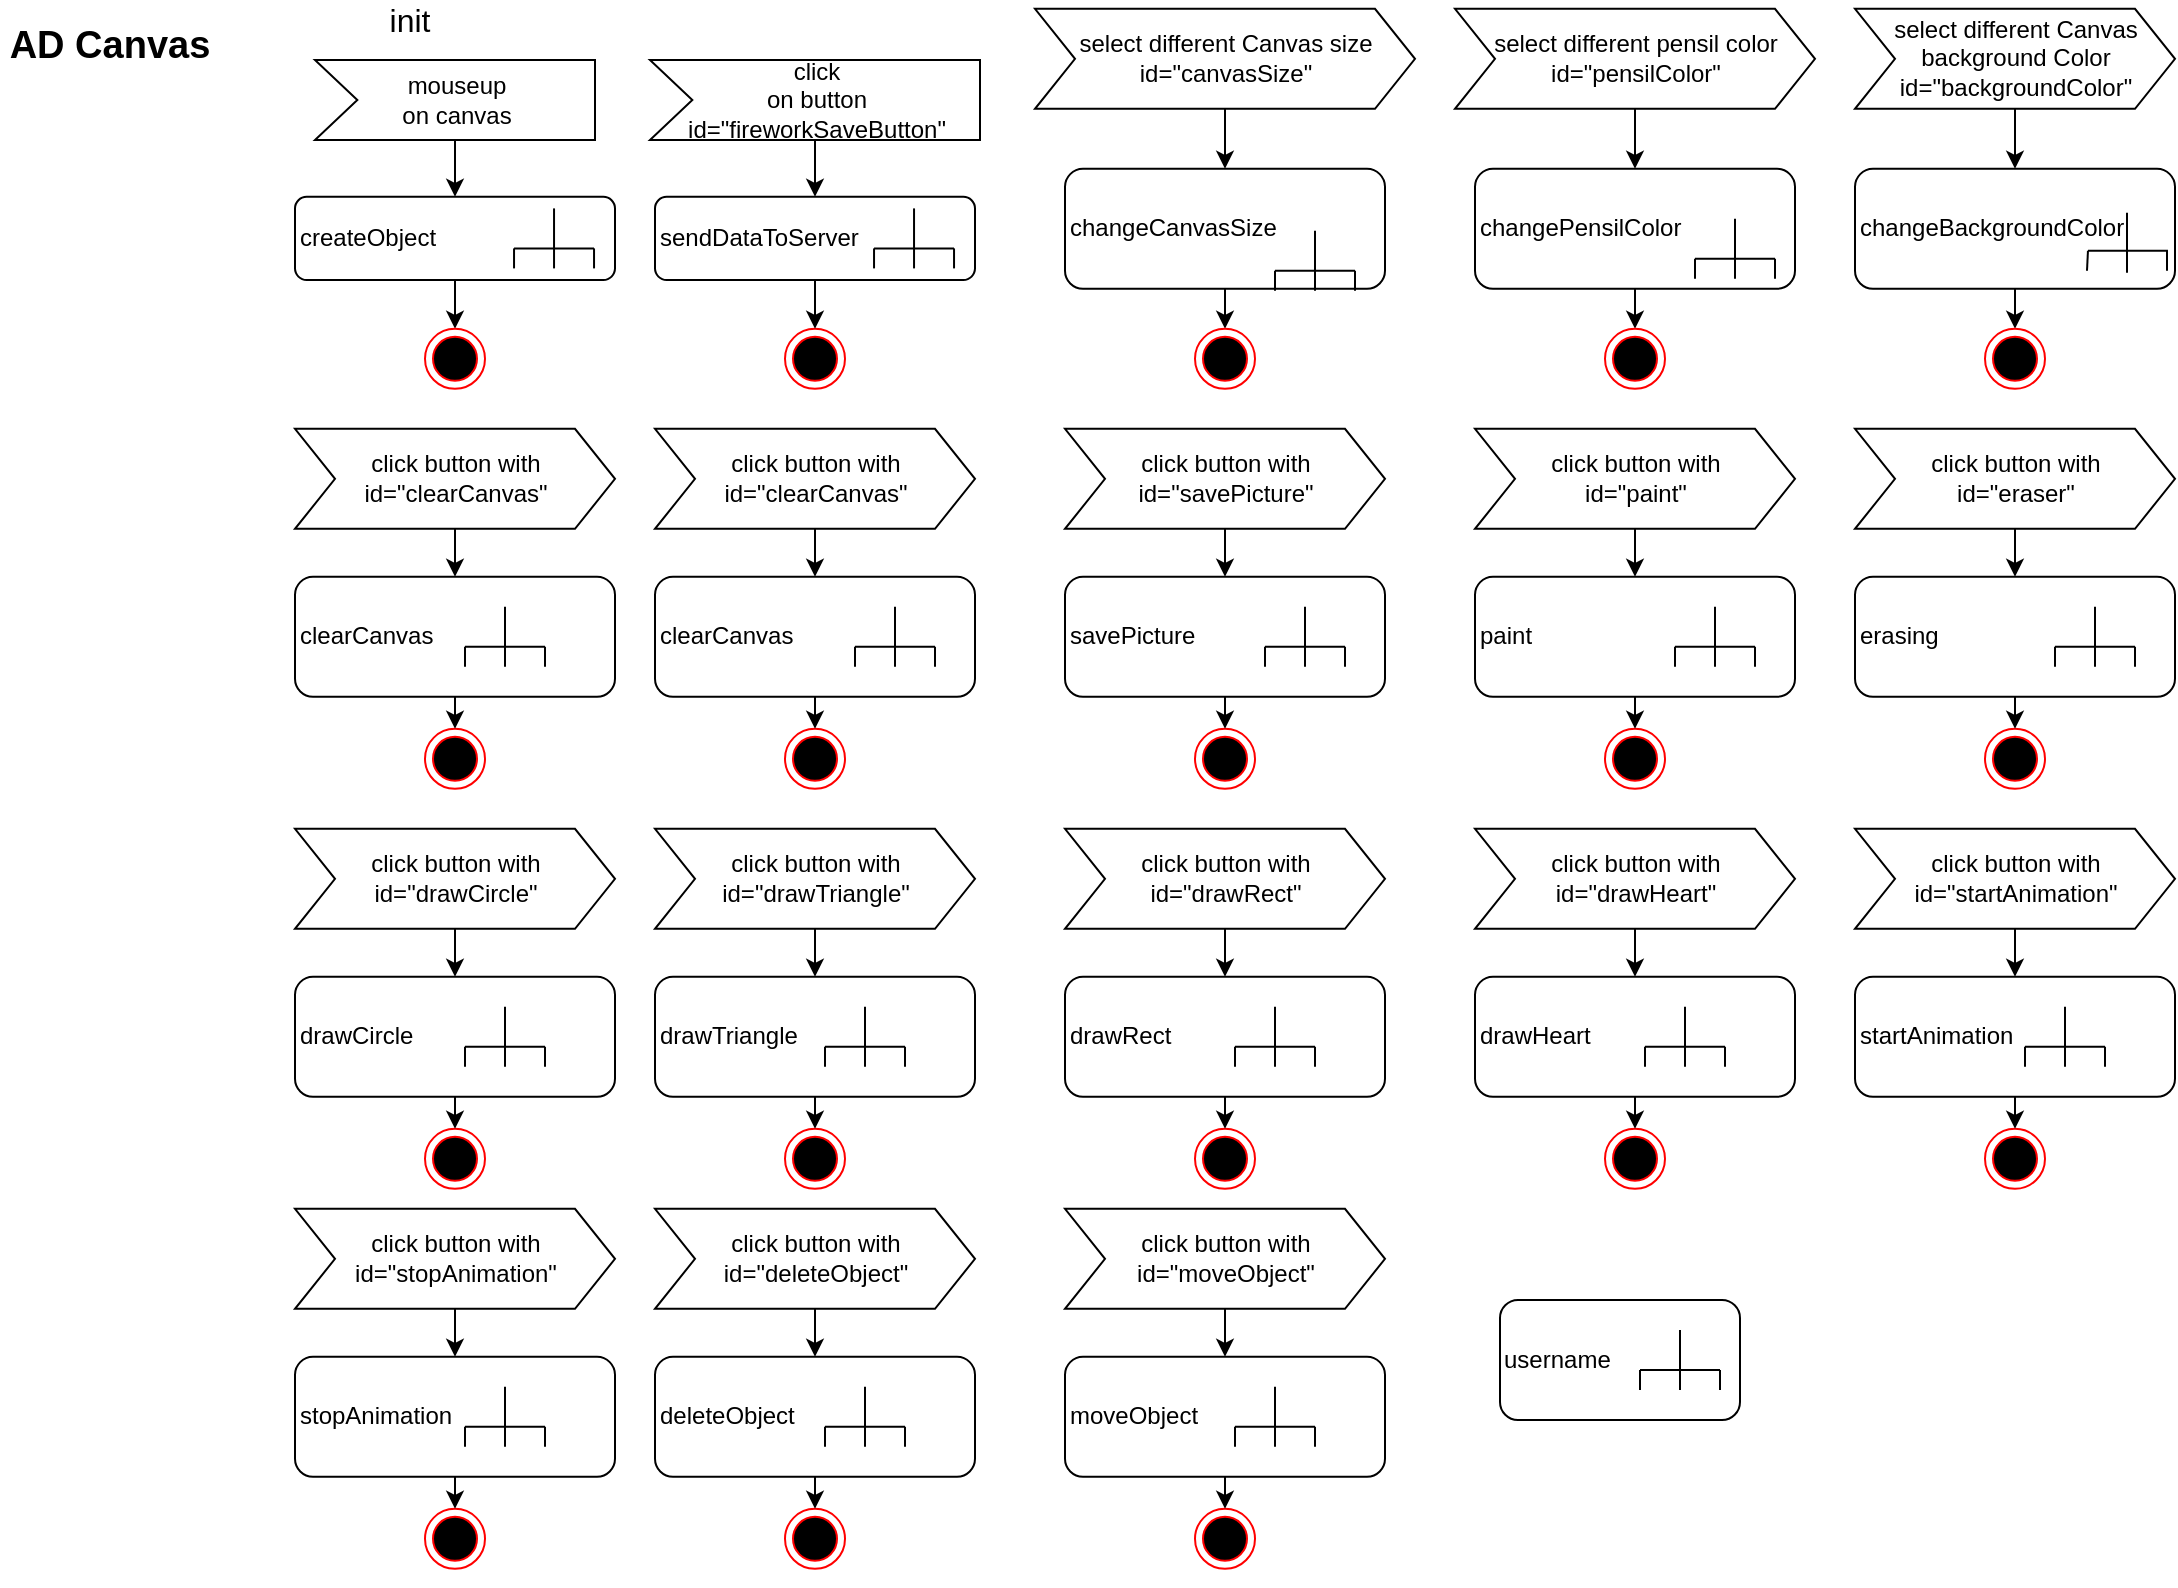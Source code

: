 <mxfile version="13.7.9" type="device"><diagram id="qetpM1VqGj6qaTK5ICy4" name="Page-1"><mxGraphModel dx="317" dy="561" grid="1" gridSize="10" guides="1" tooltips="1" connect="1" arrows="1" fold="1" page="1" pageScale="1" pageWidth="1169" pageHeight="827" math="0" shadow="0"><root><mxCell id="0"/><mxCell id="1" parent="0"/><mxCell id="aXQByeSwmvWLskJ0Cbf8-2" value="" style="endArrow=classic;html=1;exitX=0;exitY=0;exitDx=70;exitDy=40;entryX=0.5;entryY=0;entryDx=0;entryDy=0;exitPerimeter=0;" parent="1" source="RSvyIu1te1_9eRoO1RS8-1" target="aXQByeSwmvWLskJ0Cbf8-3" edge="1"><mxGeometry width="50" height="50" relative="1" as="geometry"><mxPoint x="237.5" y="84.41" as="sourcePoint"/><mxPoint x="238.83" y="124.73" as="targetPoint"/></mxGeometry></mxCell><mxCell id="aXQByeSwmvWLskJ0Cbf8-3" value="createObject" style="rounded=1;whiteSpace=wrap;html=1;align=left;arcSize=14;" parent="1" vertex="1"><mxGeometry x="157.5" y="108.41" width="160" height="41.59" as="geometry"/></mxCell><mxCell id="aXQByeSwmvWLskJ0Cbf8-4" value="" style="endArrow=none;html=1;" parent="1" edge="1"><mxGeometry width="50" height="50" relative="1" as="geometry"><mxPoint x="267.02" y="134.2" as="sourcePoint"/><mxPoint x="307.02" y="134.2" as="targetPoint"/></mxGeometry></mxCell><mxCell id="aXQByeSwmvWLskJ0Cbf8-5" value="" style="endArrow=none;html=1;" parent="1" edge="1"><mxGeometry width="50" height="50" relative="1" as="geometry"><mxPoint x="267.02" y="144.2" as="sourcePoint"/><mxPoint x="267.02" y="134.2" as="targetPoint"/></mxGeometry></mxCell><mxCell id="aXQByeSwmvWLskJ0Cbf8-6" value="" style="endArrow=none;html=1;" parent="1" edge="1"><mxGeometry width="50" height="50" relative="1" as="geometry"><mxPoint x="307.02" y="134.2" as="sourcePoint"/><mxPoint x="307.02" y="144.2" as="targetPoint"/></mxGeometry></mxCell><mxCell id="aXQByeSwmvWLskJ0Cbf8-7" value="" style="endArrow=none;html=1;" parent="1" edge="1"><mxGeometry width="50" height="50" relative="1" as="geometry"><mxPoint x="287.02" y="144.2" as="sourcePoint"/><mxPoint x="287.02" y="114.2" as="targetPoint"/></mxGeometry></mxCell><mxCell id="aXQByeSwmvWLskJ0Cbf8-8" value="" style="endArrow=classic;html=1;exitX=0.5;exitY=1;exitDx=0;exitDy=0;entryX=0.5;entryY=0;entryDx=0;entryDy=0;" parent="1" source="aXQByeSwmvWLskJ0Cbf8-3" target="aXQByeSwmvWLskJ0Cbf8-9" edge="1"><mxGeometry width="50" height="50" relative="1" as="geometry"><mxPoint x="137.5" y="324.41" as="sourcePoint"/><mxPoint x="237.37" y="214.41" as="targetPoint"/></mxGeometry></mxCell><mxCell id="aXQByeSwmvWLskJ0Cbf8-9" value="" style="ellipse;html=1;shape=endState;fillColor=#000000;strokeColor=#ff0000;" parent="1" vertex="1"><mxGeometry x="222.5" y="174.41" width="30" height="30" as="geometry"/></mxCell><mxCell id="aXQByeSwmvWLskJ0Cbf8-18" value="" style="ellipse;html=1;shape=endState;fillColor=#000000;strokeColor=#ff0000;" parent="1" vertex="1"><mxGeometry x="402.5" y="174.41" width="30" height="30" as="geometry"/></mxCell><mxCell id="aXQByeSwmvWLskJ0Cbf8-19" value="select different Canvas size id=&quot;canvasSize&quot;" style="shape=step;perimeter=stepPerimeter;whiteSpace=wrap;html=1;fixedSize=1;" parent="1" vertex="1"><mxGeometry x="527.5" y="14.41" width="190" height="50" as="geometry"/></mxCell><mxCell id="aXQByeSwmvWLskJ0Cbf8-20" value="" style="endArrow=classic;html=1;exitX=0.5;exitY=1;exitDx=0;exitDy=0;entryX=0.5;entryY=0;entryDx=0;entryDy=0;" parent="1" source="aXQByeSwmvWLskJ0Cbf8-19" target="aXQByeSwmvWLskJ0Cbf8-21" edge="1"><mxGeometry width="50" height="50" relative="1" as="geometry"><mxPoint x="667.5" y="424.41" as="sourcePoint"/><mxPoint x="608.83" y="104.73" as="targetPoint"/></mxGeometry></mxCell><mxCell id="aXQByeSwmvWLskJ0Cbf8-21" value="changeCanvasSize" style="rounded=1;whiteSpace=wrap;html=1;align=left;" parent="1" vertex="1"><mxGeometry x="542.5" y="94.41" width="160" height="60" as="geometry"/></mxCell><mxCell id="aXQByeSwmvWLskJ0Cbf8-22" value="" style="endArrow=none;html=1;" parent="1" edge="1"><mxGeometry width="50" height="50" relative="1" as="geometry"><mxPoint x="647.5" y="145.41" as="sourcePoint"/><mxPoint x="687.5" y="145.41" as="targetPoint"/></mxGeometry></mxCell><mxCell id="aXQByeSwmvWLskJ0Cbf8-23" value="" style="endArrow=none;html=1;" parent="1" edge="1"><mxGeometry width="50" height="50" relative="1" as="geometry"><mxPoint x="647.5" y="155.41" as="sourcePoint"/><mxPoint x="647.5" y="145.41" as="targetPoint"/></mxGeometry></mxCell><mxCell id="aXQByeSwmvWLskJ0Cbf8-24" value="" style="endArrow=none;html=1;" parent="1" edge="1"><mxGeometry width="50" height="50" relative="1" as="geometry"><mxPoint x="687.5" y="145.41" as="sourcePoint"/><mxPoint x="687.5" y="155.41" as="targetPoint"/></mxGeometry></mxCell><mxCell id="aXQByeSwmvWLskJ0Cbf8-25" value="" style="endArrow=none;html=1;" parent="1" edge="1"><mxGeometry width="50" height="50" relative="1" as="geometry"><mxPoint x="667.5" y="155.41" as="sourcePoint"/><mxPoint x="667.5" y="125.41" as="targetPoint"/></mxGeometry></mxCell><mxCell id="aXQByeSwmvWLskJ0Cbf8-26" value="" style="endArrow=classic;html=1;exitX=0.5;exitY=1;exitDx=0;exitDy=0;entryX=0.5;entryY=0;entryDx=0;entryDy=0;" parent="1" source="aXQByeSwmvWLskJ0Cbf8-21" target="aXQByeSwmvWLskJ0Cbf8-27" edge="1"><mxGeometry width="50" height="50" relative="1" as="geometry"><mxPoint x="507.5" y="304.41" as="sourcePoint"/><mxPoint x="607.37" y="194.41" as="targetPoint"/></mxGeometry></mxCell><mxCell id="aXQByeSwmvWLskJ0Cbf8-27" value="" style="ellipse;html=1;shape=endState;fillColor=#000000;strokeColor=#ff0000;" parent="1" vertex="1"><mxGeometry x="607.5" y="174.41" width="30" height="30" as="geometry"/></mxCell><mxCell id="aXQByeSwmvWLskJ0Cbf8-28" value="select different pensil color&lt;br&gt;id=&quot;pensilColor&quot;" style="shape=step;perimeter=stepPerimeter;whiteSpace=wrap;html=1;fixedSize=1;" parent="1" vertex="1"><mxGeometry x="737.5" y="14.41" width="180" height="50" as="geometry"/></mxCell><mxCell id="aXQByeSwmvWLskJ0Cbf8-29" value="" style="endArrow=classic;html=1;exitX=0.5;exitY=1;exitDx=0;exitDy=0;entryX=0.5;entryY=0;entryDx=0;entryDy=0;" parent="1" source="aXQByeSwmvWLskJ0Cbf8-28" target="aXQByeSwmvWLskJ0Cbf8-30" edge="1"><mxGeometry width="50" height="50" relative="1" as="geometry"><mxPoint x="887.5" y="424.41" as="sourcePoint"/><mxPoint x="828.83" y="104.73" as="targetPoint"/></mxGeometry></mxCell><mxCell id="aXQByeSwmvWLskJ0Cbf8-30" value="changePensilColor" style="rounded=1;whiteSpace=wrap;html=1;align=left;" parent="1" vertex="1"><mxGeometry x="747.5" y="94.41" width="160" height="60" as="geometry"/></mxCell><mxCell id="aXQByeSwmvWLskJ0Cbf8-31" value="" style="endArrow=none;html=1;" parent="1" edge="1"><mxGeometry width="50" height="50" relative="1" as="geometry"><mxPoint x="857.5" y="139.41" as="sourcePoint"/><mxPoint x="897.5" y="139.41" as="targetPoint"/></mxGeometry></mxCell><mxCell id="aXQByeSwmvWLskJ0Cbf8-32" value="" style="endArrow=none;html=1;" parent="1" edge="1"><mxGeometry width="50" height="50" relative="1" as="geometry"><mxPoint x="857.5" y="149.41" as="sourcePoint"/><mxPoint x="857.5" y="139.41" as="targetPoint"/></mxGeometry></mxCell><mxCell id="aXQByeSwmvWLskJ0Cbf8-33" value="" style="endArrow=none;html=1;" parent="1" edge="1"><mxGeometry width="50" height="50" relative="1" as="geometry"><mxPoint x="897.5" y="139.41" as="sourcePoint"/><mxPoint x="897.5" y="149.41" as="targetPoint"/></mxGeometry></mxCell><mxCell id="aXQByeSwmvWLskJ0Cbf8-34" value="" style="endArrow=none;html=1;" parent="1" edge="1"><mxGeometry width="50" height="50" relative="1" as="geometry"><mxPoint x="877.5" y="149.41" as="sourcePoint"/><mxPoint x="877.5" y="119.41" as="targetPoint"/></mxGeometry></mxCell><mxCell id="aXQByeSwmvWLskJ0Cbf8-35" value="" style="endArrow=classic;html=1;exitX=0.5;exitY=1;exitDx=0;exitDy=0;entryX=0.5;entryY=0;entryDx=0;entryDy=0;" parent="1" source="aXQByeSwmvWLskJ0Cbf8-30" target="aXQByeSwmvWLskJ0Cbf8-36" edge="1"><mxGeometry width="50" height="50" relative="1" as="geometry"><mxPoint x="727.5" y="304.41" as="sourcePoint"/><mxPoint x="827.37" y="194.41" as="targetPoint"/></mxGeometry></mxCell><mxCell id="aXQByeSwmvWLskJ0Cbf8-36" value="" style="ellipse;html=1;shape=endState;fillColor=#000000;strokeColor=#ff0000;" parent="1" vertex="1"><mxGeometry x="812.5" y="174.41" width="30" height="30" as="geometry"/></mxCell><mxCell id="aXQByeSwmvWLskJ0Cbf8-37" value="select different Canvas background Color&lt;br&gt;id=&quot;backgroundColor&quot;" style="shape=step;perimeter=stepPerimeter;whiteSpace=wrap;html=1;fixedSize=1;" parent="1" vertex="1"><mxGeometry x="937.5" y="14.41" width="160" height="50" as="geometry"/></mxCell><mxCell id="aXQByeSwmvWLskJ0Cbf8-38" value="" style="endArrow=classic;html=1;exitX=0.5;exitY=1;exitDx=0;exitDy=0;entryX=0.5;entryY=0;entryDx=0;entryDy=0;" parent="1" source="aXQByeSwmvWLskJ0Cbf8-37" target="aXQByeSwmvWLskJ0Cbf8-39" edge="1"><mxGeometry width="50" height="50" relative="1" as="geometry"><mxPoint x="1077.5" y="424.41" as="sourcePoint"/><mxPoint x="1018.83" y="104.73" as="targetPoint"/></mxGeometry></mxCell><mxCell id="aXQByeSwmvWLskJ0Cbf8-39" value="changeBackgroundColor" style="rounded=1;whiteSpace=wrap;html=1;align=left;" parent="1" vertex="1"><mxGeometry x="937.5" y="94.41" width="160" height="60" as="geometry"/></mxCell><mxCell id="aXQByeSwmvWLskJ0Cbf8-40" value="" style="endArrow=none;html=1;" parent="1" edge="1"><mxGeometry width="50" height="50" relative="1" as="geometry"><mxPoint x="1053.98" y="135.41" as="sourcePoint"/><mxPoint x="1093.98" y="135.41" as="targetPoint"/></mxGeometry></mxCell><mxCell id="aXQByeSwmvWLskJ0Cbf8-41" value="" style="endArrow=none;html=1;" parent="1" edge="1"><mxGeometry width="50" height="50" relative="1" as="geometry"><mxPoint x="1053.5" y="145.41" as="sourcePoint"/><mxPoint x="1053.5" y="135.41" as="targetPoint"/><Array as="points"><mxPoint x="1053.98" y="135.41"/></Array></mxGeometry></mxCell><mxCell id="aXQByeSwmvWLskJ0Cbf8-42" value="" style="endArrow=none;html=1;" parent="1" edge="1"><mxGeometry width="50" height="50" relative="1" as="geometry"><mxPoint x="1093.5" y="135.41" as="sourcePoint"/><mxPoint x="1093.5" y="145.41" as="targetPoint"/></mxGeometry></mxCell><mxCell id="aXQByeSwmvWLskJ0Cbf8-43" value="" style="endArrow=none;html=1;" parent="1" edge="1"><mxGeometry width="50" height="50" relative="1" as="geometry"><mxPoint x="1073.5" y="146.41" as="sourcePoint"/><mxPoint x="1073.5" y="116.41" as="targetPoint"/></mxGeometry></mxCell><mxCell id="aXQByeSwmvWLskJ0Cbf8-44" value="" style="endArrow=classic;html=1;exitX=0.5;exitY=1;exitDx=0;exitDy=0;entryX=0.5;entryY=0;entryDx=0;entryDy=0;" parent="1" source="aXQByeSwmvWLskJ0Cbf8-39" target="aXQByeSwmvWLskJ0Cbf8-45" edge="1"><mxGeometry width="50" height="50" relative="1" as="geometry"><mxPoint x="917.5" y="304.41" as="sourcePoint"/><mxPoint x="1017.37" y="194.41" as="targetPoint"/></mxGeometry></mxCell><mxCell id="aXQByeSwmvWLskJ0Cbf8-45" value="" style="ellipse;html=1;shape=endState;fillColor=#000000;strokeColor=#ff0000;" parent="1" vertex="1"><mxGeometry x="1002.5" y="174.41" width="30" height="30" as="geometry"/></mxCell><mxCell id="aXQByeSwmvWLskJ0Cbf8-46" value="click button with &lt;br&gt;id=&quot;clearCanvas&quot;" style="shape=step;perimeter=stepPerimeter;whiteSpace=wrap;html=1;fixedSize=1;" parent="1" vertex="1"><mxGeometry x="157.5" y="224.41" width="160" height="50" as="geometry"/></mxCell><mxCell id="aXQByeSwmvWLskJ0Cbf8-48" value="clearCanvas" style="rounded=1;whiteSpace=wrap;html=1;align=left;" parent="1" vertex="1"><mxGeometry x="157.5" y="298.41" width="160" height="60" as="geometry"/></mxCell><mxCell id="aXQByeSwmvWLskJ0Cbf8-49" value="" style="endArrow=none;html=1;" parent="1" edge="1"><mxGeometry width="50" height="50" relative="1" as="geometry"><mxPoint x="242.5" y="333.41" as="sourcePoint"/><mxPoint x="282.5" y="333.41" as="targetPoint"/></mxGeometry></mxCell><mxCell id="aXQByeSwmvWLskJ0Cbf8-50" value="" style="endArrow=none;html=1;" parent="1" edge="1"><mxGeometry width="50" height="50" relative="1" as="geometry"><mxPoint x="242.5" y="343.41" as="sourcePoint"/><mxPoint x="242.5" y="333.41" as="targetPoint"/></mxGeometry></mxCell><mxCell id="aXQByeSwmvWLskJ0Cbf8-51" value="" style="endArrow=none;html=1;" parent="1" edge="1"><mxGeometry width="50" height="50" relative="1" as="geometry"><mxPoint x="282.5" y="333.41" as="sourcePoint"/><mxPoint x="282.5" y="343.41" as="targetPoint"/></mxGeometry></mxCell><mxCell id="aXQByeSwmvWLskJ0Cbf8-52" value="" style="endArrow=none;html=1;" parent="1" edge="1"><mxGeometry width="50" height="50" relative="1" as="geometry"><mxPoint x="262.5" y="343.41" as="sourcePoint"/><mxPoint x="262.5" y="313.41" as="targetPoint"/></mxGeometry></mxCell><mxCell id="aXQByeSwmvWLskJ0Cbf8-55" value="click button with &lt;br&gt;id=&quot;clearCanvas&quot;" style="shape=step;perimeter=stepPerimeter;whiteSpace=wrap;html=1;fixedSize=1;" parent="1" vertex="1"><mxGeometry x="337.5" y="224.41" width="160" height="50" as="geometry"/></mxCell><mxCell id="aXQByeSwmvWLskJ0Cbf8-56" value="clearCanvas" style="rounded=1;whiteSpace=wrap;html=1;align=left;" parent="1" vertex="1"><mxGeometry x="337.5" y="298.41" width="160" height="60" as="geometry"/></mxCell><mxCell id="aXQByeSwmvWLskJ0Cbf8-57" value="" style="endArrow=classic;html=1;exitX=0.5;exitY=1;exitDx=0;exitDy=0;entryX=0.5;entryY=0;entryDx=0;entryDy=0;" parent="1" source="aXQByeSwmvWLskJ0Cbf8-55" target="aXQByeSwmvWLskJ0Cbf8-56" edge="1"><mxGeometry width="50" height="50" relative="1" as="geometry"><mxPoint x="417.5" y="274.41" as="sourcePoint"/><mxPoint x="418.83" y="354.73" as="targetPoint"/></mxGeometry></mxCell><mxCell id="aXQByeSwmvWLskJ0Cbf8-58" value="" style="ellipse;html=1;shape=endState;fillColor=#000000;strokeColor=#ff0000;" parent="1" vertex="1"><mxGeometry x="402.5" y="374.41" width="30" height="30" as="geometry"/></mxCell><mxCell id="aXQByeSwmvWLskJ0Cbf8-59" value="" style="endArrow=classic;html=1;entryX=0.5;entryY=0;entryDx=0;entryDy=0;exitX=0.5;exitY=1;exitDx=0;exitDy=0;" parent="1" source="aXQByeSwmvWLskJ0Cbf8-56" edge="1"><mxGeometry relative="1" as="geometry"><mxPoint x="607.5" y="254.41" as="sourcePoint"/><mxPoint x="417.5" y="374.41" as="targetPoint"/></mxGeometry></mxCell><mxCell id="aXQByeSwmvWLskJ0Cbf8-60" value="" style="endArrow=none;html=1;" parent="1" edge="1"><mxGeometry width="50" height="50" relative="1" as="geometry"><mxPoint x="437.5" y="333.41" as="sourcePoint"/><mxPoint x="477.5" y="333.41" as="targetPoint"/></mxGeometry></mxCell><mxCell id="aXQByeSwmvWLskJ0Cbf8-61" value="" style="endArrow=none;html=1;" parent="1" edge="1"><mxGeometry width="50" height="50" relative="1" as="geometry"><mxPoint x="477.5" y="333.41" as="sourcePoint"/><mxPoint x="477.5" y="343.41" as="targetPoint"/></mxGeometry></mxCell><mxCell id="aXQByeSwmvWLskJ0Cbf8-62" value="" style="endArrow=none;html=1;" parent="1" edge="1"><mxGeometry width="50" height="50" relative="1" as="geometry"><mxPoint x="437.5" y="343.41" as="sourcePoint"/><mxPoint x="437.5" y="333.41" as="targetPoint"/></mxGeometry></mxCell><mxCell id="aXQByeSwmvWLskJ0Cbf8-63" value="" style="endArrow=none;html=1;" parent="1" edge="1"><mxGeometry width="50" height="50" relative="1" as="geometry"><mxPoint x="457.5" y="343.41" as="sourcePoint"/><mxPoint x="457.5" y="313.41" as="targetPoint"/></mxGeometry></mxCell><mxCell id="aXQByeSwmvWLskJ0Cbf8-64" value="click button with &lt;br&gt;id=&quot;savePicture&quot;" style="shape=step;perimeter=stepPerimeter;whiteSpace=wrap;html=1;fixedSize=1;" parent="1" vertex="1"><mxGeometry x="542.5" y="224.41" width="160" height="50" as="geometry"/></mxCell><mxCell id="aXQByeSwmvWLskJ0Cbf8-65" value="savePicture" style="rounded=1;whiteSpace=wrap;html=1;align=left;" parent="1" vertex="1"><mxGeometry x="542.5" y="298.41" width="160" height="60" as="geometry"/></mxCell><mxCell id="aXQByeSwmvWLskJ0Cbf8-66" value="" style="endArrow=classic;html=1;exitX=0.5;exitY=1;exitDx=0;exitDy=0;entryX=0.5;entryY=0;entryDx=0;entryDy=0;" parent="1" source="aXQByeSwmvWLskJ0Cbf8-64" target="aXQByeSwmvWLskJ0Cbf8-65" edge="1"><mxGeometry width="50" height="50" relative="1" as="geometry"><mxPoint x="622.5" y="274.41" as="sourcePoint"/><mxPoint x="623.83" y="354.73" as="targetPoint"/></mxGeometry></mxCell><mxCell id="aXQByeSwmvWLskJ0Cbf8-67" value="" style="ellipse;html=1;shape=endState;fillColor=#000000;strokeColor=#ff0000;" parent="1" vertex="1"><mxGeometry x="607.5" y="374.41" width="30" height="30" as="geometry"/></mxCell><mxCell id="aXQByeSwmvWLskJ0Cbf8-68" value="" style="endArrow=classic;html=1;entryX=0.5;entryY=0;entryDx=0;entryDy=0;exitX=0.5;exitY=1;exitDx=0;exitDy=0;" parent="1" source="aXQByeSwmvWLskJ0Cbf8-65" edge="1"><mxGeometry relative="1" as="geometry"><mxPoint x="812.5" y="254.41" as="sourcePoint"/><mxPoint x="622.5" y="374.41" as="targetPoint"/></mxGeometry></mxCell><mxCell id="aXQByeSwmvWLskJ0Cbf8-69" value="" style="endArrow=none;html=1;" parent="1" edge="1"><mxGeometry width="50" height="50" relative="1" as="geometry"><mxPoint x="642.5" y="333.41" as="sourcePoint"/><mxPoint x="682.5" y="333.41" as="targetPoint"/></mxGeometry></mxCell><mxCell id="aXQByeSwmvWLskJ0Cbf8-70" value="" style="endArrow=none;html=1;" parent="1" edge="1"><mxGeometry width="50" height="50" relative="1" as="geometry"><mxPoint x="682.5" y="333.41" as="sourcePoint"/><mxPoint x="682.5" y="343.41" as="targetPoint"/></mxGeometry></mxCell><mxCell id="aXQByeSwmvWLskJ0Cbf8-71" value="" style="endArrow=none;html=1;" parent="1" edge="1"><mxGeometry width="50" height="50" relative="1" as="geometry"><mxPoint x="642.5" y="343.41" as="sourcePoint"/><mxPoint x="642.5" y="333.41" as="targetPoint"/></mxGeometry></mxCell><mxCell id="aXQByeSwmvWLskJ0Cbf8-72" value="" style="endArrow=none;html=1;" parent="1" edge="1"><mxGeometry width="50" height="50" relative="1" as="geometry"><mxPoint x="662.5" y="343.41" as="sourcePoint"/><mxPoint x="662.5" y="313.41" as="targetPoint"/></mxGeometry></mxCell><mxCell id="aXQByeSwmvWLskJ0Cbf8-73" value="click button with &lt;br&gt;id=&quot;paint&quot;" style="shape=step;perimeter=stepPerimeter;whiteSpace=wrap;html=1;fixedSize=1;" parent="1" vertex="1"><mxGeometry x="747.5" y="224.41" width="160" height="50" as="geometry"/></mxCell><mxCell id="aXQByeSwmvWLskJ0Cbf8-74" value="paint" style="rounded=1;whiteSpace=wrap;html=1;align=left;" parent="1" vertex="1"><mxGeometry x="747.5" y="298.41" width="160" height="60" as="geometry"/></mxCell><mxCell id="aXQByeSwmvWLskJ0Cbf8-75" value="" style="endArrow=classic;html=1;exitX=0.5;exitY=1;exitDx=0;exitDy=0;entryX=0.5;entryY=0;entryDx=0;entryDy=0;" parent="1" source="aXQByeSwmvWLskJ0Cbf8-73" target="aXQByeSwmvWLskJ0Cbf8-74" edge="1"><mxGeometry width="50" height="50" relative="1" as="geometry"><mxPoint x="827.5" y="274.41" as="sourcePoint"/><mxPoint x="828.83" y="354.73" as="targetPoint"/></mxGeometry></mxCell><mxCell id="aXQByeSwmvWLskJ0Cbf8-76" value="" style="ellipse;html=1;shape=endState;fillColor=#000000;strokeColor=#ff0000;" parent="1" vertex="1"><mxGeometry x="812.5" y="374.41" width="30" height="30" as="geometry"/></mxCell><mxCell id="aXQByeSwmvWLskJ0Cbf8-77" value="" style="endArrow=classic;html=1;entryX=0.5;entryY=0;entryDx=0;entryDy=0;exitX=0.5;exitY=1;exitDx=0;exitDy=0;" parent="1" source="aXQByeSwmvWLskJ0Cbf8-74" edge="1"><mxGeometry relative="1" as="geometry"><mxPoint x="1017.5" y="254.41" as="sourcePoint"/><mxPoint x="827.5" y="374.41" as="targetPoint"/></mxGeometry></mxCell><mxCell id="aXQByeSwmvWLskJ0Cbf8-78" value="" style="endArrow=none;html=1;" parent="1" edge="1"><mxGeometry width="50" height="50" relative="1" as="geometry"><mxPoint x="847.5" y="333.41" as="sourcePoint"/><mxPoint x="887.5" y="333.41" as="targetPoint"/></mxGeometry></mxCell><mxCell id="aXQByeSwmvWLskJ0Cbf8-79" value="" style="endArrow=none;html=1;" parent="1" edge="1"><mxGeometry width="50" height="50" relative="1" as="geometry"><mxPoint x="887.5" y="333.41" as="sourcePoint"/><mxPoint x="887.5" y="343.41" as="targetPoint"/></mxGeometry></mxCell><mxCell id="aXQByeSwmvWLskJ0Cbf8-80" value="" style="endArrow=none;html=1;" parent="1" edge="1"><mxGeometry width="50" height="50" relative="1" as="geometry"><mxPoint x="847.5" y="343.41" as="sourcePoint"/><mxPoint x="847.5" y="333.41" as="targetPoint"/></mxGeometry></mxCell><mxCell id="aXQByeSwmvWLskJ0Cbf8-81" value="" style="endArrow=none;html=1;" parent="1" edge="1"><mxGeometry width="50" height="50" relative="1" as="geometry"><mxPoint x="867.5" y="343.41" as="sourcePoint"/><mxPoint x="867.5" y="313.41" as="targetPoint"/></mxGeometry></mxCell><mxCell id="aXQByeSwmvWLskJ0Cbf8-83" value="click button with &lt;br&gt;id=&quot;eraser&quot;" style="shape=step;perimeter=stepPerimeter;whiteSpace=wrap;html=1;fixedSize=1;" parent="1" vertex="1"><mxGeometry x="937.5" y="224.41" width="160" height="50" as="geometry"/></mxCell><mxCell id="aXQByeSwmvWLskJ0Cbf8-84" value="erasing" style="rounded=1;whiteSpace=wrap;html=1;align=left;" parent="1" vertex="1"><mxGeometry x="937.5" y="298.41" width="160" height="60" as="geometry"/></mxCell><mxCell id="aXQByeSwmvWLskJ0Cbf8-85" value="" style="endArrow=classic;html=1;exitX=0.5;exitY=1;exitDx=0;exitDy=0;entryX=0.5;entryY=0;entryDx=0;entryDy=0;" parent="1" source="aXQByeSwmvWLskJ0Cbf8-83" target="aXQByeSwmvWLskJ0Cbf8-84" edge="1"><mxGeometry width="50" height="50" relative="1" as="geometry"><mxPoint x="1017.5" y="274.41" as="sourcePoint"/><mxPoint x="1018.83" y="354.73" as="targetPoint"/></mxGeometry></mxCell><mxCell id="aXQByeSwmvWLskJ0Cbf8-86" value="" style="ellipse;html=1;shape=endState;fillColor=#000000;strokeColor=#ff0000;" parent="1" vertex="1"><mxGeometry x="1002.5" y="374.41" width="30" height="30" as="geometry"/></mxCell><mxCell id="aXQByeSwmvWLskJ0Cbf8-87" value="" style="endArrow=classic;html=1;entryX=0.5;entryY=0;entryDx=0;entryDy=0;exitX=0.5;exitY=1;exitDx=0;exitDy=0;" parent="1" source="aXQByeSwmvWLskJ0Cbf8-84" edge="1"><mxGeometry relative="1" as="geometry"><mxPoint x="1207.5" y="254.41" as="sourcePoint"/><mxPoint x="1017.5" y="374.41" as="targetPoint"/></mxGeometry></mxCell><mxCell id="aXQByeSwmvWLskJ0Cbf8-88" value="" style="endArrow=none;html=1;" parent="1" edge="1"><mxGeometry width="50" height="50" relative="1" as="geometry"><mxPoint x="1037.5" y="333.41" as="sourcePoint"/><mxPoint x="1077.5" y="333.41" as="targetPoint"/></mxGeometry></mxCell><mxCell id="aXQByeSwmvWLskJ0Cbf8-89" value="" style="endArrow=none;html=1;" parent="1" edge="1"><mxGeometry width="50" height="50" relative="1" as="geometry"><mxPoint x="1077.5" y="333.41" as="sourcePoint"/><mxPoint x="1077.5" y="343.41" as="targetPoint"/></mxGeometry></mxCell><mxCell id="aXQByeSwmvWLskJ0Cbf8-90" value="" style="endArrow=none;html=1;" parent="1" edge="1"><mxGeometry width="50" height="50" relative="1" as="geometry"><mxPoint x="1037.5" y="343.41" as="sourcePoint"/><mxPoint x="1037.5" y="333.41" as="targetPoint"/></mxGeometry></mxCell><mxCell id="aXQByeSwmvWLskJ0Cbf8-91" value="" style="endArrow=none;html=1;" parent="1" edge="1"><mxGeometry width="50" height="50" relative="1" as="geometry"><mxPoint x="1057.5" y="343.41" as="sourcePoint"/><mxPoint x="1057.5" y="313.41" as="targetPoint"/></mxGeometry></mxCell><mxCell id="aXQByeSwmvWLskJ0Cbf8-94" value="&lt;font style=&quot;font-size: 19px&quot;&gt;&lt;b&gt;AD Canvas&lt;/b&gt;&lt;/font&gt;" style="text;html=1;strokeColor=none;fillColor=none;align=center;verticalAlign=middle;whiteSpace=wrap;rounded=0;" parent="1" vertex="1"><mxGeometry x="10" y="10" width="110" height="45" as="geometry"/></mxCell><mxCell id="aXQByeSwmvWLskJ0Cbf8-54" value="" style="ellipse;html=1;shape=endState;fillColor=#000000;strokeColor=#ff0000;" parent="1" vertex="1"><mxGeometry x="222.5" y="374.41" width="30" height="30" as="geometry"/></mxCell><mxCell id="aXQByeSwmvWLskJ0Cbf8-95" value="" style="endArrow=classic;html=1;exitX=0.5;exitY=1;exitDx=0;exitDy=0;entryX=0.5;entryY=0;entryDx=0;entryDy=0;" parent="1" source="aXQByeSwmvWLskJ0Cbf8-48" edge="1"><mxGeometry width="50" height="50" relative="1" as="geometry"><mxPoint x="237.5" y="358.41" as="sourcePoint"/><mxPoint x="237.5" y="374.41" as="targetPoint"/></mxGeometry></mxCell><mxCell id="aXQByeSwmvWLskJ0Cbf8-96" value="" style="endArrow=classic;html=1;entryX=0.5;entryY=0;entryDx=0;entryDy=0;exitX=0.5;exitY=1;exitDx=0;exitDy=0;" parent="1" source="aXQByeSwmvWLskJ0Cbf8-46" target="aXQByeSwmvWLskJ0Cbf8-48" edge="1"><mxGeometry width="50" height="50" relative="1" as="geometry"><mxPoint x="412.5" y="324.41" as="sourcePoint"/><mxPoint x="462.5" y="274.41" as="targetPoint"/></mxGeometry></mxCell><mxCell id="aXQByeSwmvWLskJ0Cbf8-108" value="click button with &lt;br&gt;id=&quot;drawCircle&quot;" style="shape=step;perimeter=stepPerimeter;whiteSpace=wrap;html=1;fixedSize=1;" parent="1" vertex="1"><mxGeometry x="157.5" y="424.41" width="160" height="50" as="geometry"/></mxCell><mxCell id="aXQByeSwmvWLskJ0Cbf8-109" value="drawCircle" style="rounded=1;whiteSpace=wrap;html=1;align=left;" parent="1" vertex="1"><mxGeometry x="157.5" y="498.41" width="160" height="60" as="geometry"/></mxCell><mxCell id="aXQByeSwmvWLskJ0Cbf8-110" value="" style="endArrow=none;html=1;" parent="1" edge="1"><mxGeometry width="50" height="50" relative="1" as="geometry"><mxPoint x="242.5" y="533.41" as="sourcePoint"/><mxPoint x="282.5" y="533.41" as="targetPoint"/></mxGeometry></mxCell><mxCell id="aXQByeSwmvWLskJ0Cbf8-111" value="" style="endArrow=none;html=1;" parent="1" edge="1"><mxGeometry width="50" height="50" relative="1" as="geometry"><mxPoint x="242.5" y="543.41" as="sourcePoint"/><mxPoint x="242.5" y="533.41" as="targetPoint"/></mxGeometry></mxCell><mxCell id="aXQByeSwmvWLskJ0Cbf8-112" value="" style="endArrow=none;html=1;" parent="1" edge="1"><mxGeometry width="50" height="50" relative="1" as="geometry"><mxPoint x="282.5" y="533.41" as="sourcePoint"/><mxPoint x="282.5" y="543.41" as="targetPoint"/></mxGeometry></mxCell><mxCell id="aXQByeSwmvWLskJ0Cbf8-113" value="" style="endArrow=none;html=1;" parent="1" edge="1"><mxGeometry width="50" height="50" relative="1" as="geometry"><mxPoint x="262.5" y="543.41" as="sourcePoint"/><mxPoint x="262.5" y="513.41" as="targetPoint"/></mxGeometry></mxCell><mxCell id="aXQByeSwmvWLskJ0Cbf8-115" value="" style="ellipse;html=1;shape=endState;fillColor=#000000;strokeColor=#ff0000;" parent="1" vertex="1"><mxGeometry x="222.5" y="574.41" width="30" height="30" as="geometry"/></mxCell><mxCell id="aXQByeSwmvWLskJ0Cbf8-116" value="" style="endArrow=classic;html=1;exitX=0.5;exitY=1;exitDx=0;exitDy=0;entryX=0.5;entryY=0;entryDx=0;entryDy=0;" parent="1" source="aXQByeSwmvWLskJ0Cbf8-109" edge="1"><mxGeometry width="50" height="50" relative="1" as="geometry"><mxPoint x="237.5" y="558.41" as="sourcePoint"/><mxPoint x="237.5" y="574.41" as="targetPoint"/></mxGeometry></mxCell><mxCell id="aXQByeSwmvWLskJ0Cbf8-117" value="" style="endArrow=classic;html=1;entryX=0.5;entryY=0;entryDx=0;entryDy=0;exitX=0.5;exitY=1;exitDx=0;exitDy=0;" parent="1" source="aXQByeSwmvWLskJ0Cbf8-108" target="aXQByeSwmvWLskJ0Cbf8-109" edge="1"><mxGeometry width="50" height="50" relative="1" as="geometry"><mxPoint x="412.5" y="524.41" as="sourcePoint"/><mxPoint x="462.5" y="474.41" as="targetPoint"/></mxGeometry></mxCell><mxCell id="aXQByeSwmvWLskJ0Cbf8-118" value="click button with &lt;br&gt;id=&quot;drawTriangle&quot;" style="shape=step;perimeter=stepPerimeter;whiteSpace=wrap;html=1;fixedSize=1;" parent="1" vertex="1"><mxGeometry x="337.5" y="424.41" width="160" height="50" as="geometry"/></mxCell><mxCell id="aXQByeSwmvWLskJ0Cbf8-119" value="drawTriangle" style="rounded=1;whiteSpace=wrap;html=1;align=left;" parent="1" vertex="1"><mxGeometry x="337.5" y="498.41" width="160" height="60" as="geometry"/></mxCell><mxCell id="aXQByeSwmvWLskJ0Cbf8-120" value="" style="endArrow=none;html=1;" parent="1" edge="1"><mxGeometry width="50" height="50" relative="1" as="geometry"><mxPoint x="422.5" y="533.41" as="sourcePoint"/><mxPoint x="462.5" y="533.41" as="targetPoint"/></mxGeometry></mxCell><mxCell id="aXQByeSwmvWLskJ0Cbf8-121" value="" style="endArrow=none;html=1;" parent="1" edge="1"><mxGeometry width="50" height="50" relative="1" as="geometry"><mxPoint x="422.5" y="543.41" as="sourcePoint"/><mxPoint x="422.5" y="533.41" as="targetPoint"/></mxGeometry></mxCell><mxCell id="aXQByeSwmvWLskJ0Cbf8-122" value="" style="endArrow=none;html=1;" parent="1" edge="1"><mxGeometry width="50" height="50" relative="1" as="geometry"><mxPoint x="462.5" y="533.41" as="sourcePoint"/><mxPoint x="462.5" y="543.41" as="targetPoint"/></mxGeometry></mxCell><mxCell id="aXQByeSwmvWLskJ0Cbf8-123" value="" style="endArrow=none;html=1;" parent="1" edge="1"><mxGeometry width="50" height="50" relative="1" as="geometry"><mxPoint x="442.5" y="543.41" as="sourcePoint"/><mxPoint x="442.5" y="513.41" as="targetPoint"/></mxGeometry></mxCell><mxCell id="aXQByeSwmvWLskJ0Cbf8-125" value="" style="ellipse;html=1;shape=endState;fillColor=#000000;strokeColor=#ff0000;" parent="1" vertex="1"><mxGeometry x="402.5" y="574.41" width="30" height="30" as="geometry"/></mxCell><mxCell id="aXQByeSwmvWLskJ0Cbf8-126" value="" style="endArrow=classic;html=1;exitX=0.5;exitY=1;exitDx=0;exitDy=0;entryX=0.5;entryY=0;entryDx=0;entryDy=0;" parent="1" source="aXQByeSwmvWLskJ0Cbf8-119" edge="1"><mxGeometry width="50" height="50" relative="1" as="geometry"><mxPoint x="417.5" y="558.41" as="sourcePoint"/><mxPoint x="417.5" y="574.41" as="targetPoint"/></mxGeometry></mxCell><mxCell id="aXQByeSwmvWLskJ0Cbf8-127" value="" style="endArrow=classic;html=1;entryX=0.5;entryY=0;entryDx=0;entryDy=0;exitX=0.5;exitY=1;exitDx=0;exitDy=0;" parent="1" source="aXQByeSwmvWLskJ0Cbf8-118" target="aXQByeSwmvWLskJ0Cbf8-119" edge="1"><mxGeometry width="50" height="50" relative="1" as="geometry"><mxPoint x="592.5" y="524.41" as="sourcePoint"/><mxPoint x="642.5" y="474.41" as="targetPoint"/></mxGeometry></mxCell><mxCell id="aXQByeSwmvWLskJ0Cbf8-128" value="click button with &lt;br&gt;id=&quot;drawRect&quot;" style="shape=step;perimeter=stepPerimeter;whiteSpace=wrap;html=1;fixedSize=1;" parent="1" vertex="1"><mxGeometry x="542.5" y="424.41" width="160" height="50" as="geometry"/></mxCell><mxCell id="aXQByeSwmvWLskJ0Cbf8-129" value="drawRect" style="rounded=1;whiteSpace=wrap;html=1;align=left;" parent="1" vertex="1"><mxGeometry x="542.5" y="498.41" width="160" height="60" as="geometry"/></mxCell><mxCell id="aXQByeSwmvWLskJ0Cbf8-130" value="" style="endArrow=none;html=1;" parent="1" edge="1"><mxGeometry width="50" height="50" relative="1" as="geometry"><mxPoint x="627.5" y="533.41" as="sourcePoint"/><mxPoint x="667.5" y="533.41" as="targetPoint"/></mxGeometry></mxCell><mxCell id="aXQByeSwmvWLskJ0Cbf8-131" value="" style="endArrow=none;html=1;" parent="1" edge="1"><mxGeometry width="50" height="50" relative="1" as="geometry"><mxPoint x="627.5" y="543.41" as="sourcePoint"/><mxPoint x="627.5" y="533.41" as="targetPoint"/></mxGeometry></mxCell><mxCell id="aXQByeSwmvWLskJ0Cbf8-132" value="" style="endArrow=none;html=1;" parent="1" edge="1"><mxGeometry width="50" height="50" relative="1" as="geometry"><mxPoint x="667.5" y="533.41" as="sourcePoint"/><mxPoint x="667.5" y="543.41" as="targetPoint"/></mxGeometry></mxCell><mxCell id="aXQByeSwmvWLskJ0Cbf8-133" value="" style="endArrow=none;html=1;" parent="1" edge="1"><mxGeometry width="50" height="50" relative="1" as="geometry"><mxPoint x="647.5" y="543.41" as="sourcePoint"/><mxPoint x="647.5" y="513.41" as="targetPoint"/></mxGeometry></mxCell><mxCell id="aXQByeSwmvWLskJ0Cbf8-135" value="" style="ellipse;html=1;shape=endState;fillColor=#000000;strokeColor=#ff0000;" parent="1" vertex="1"><mxGeometry x="607.5" y="574.41" width="30" height="30" as="geometry"/></mxCell><mxCell id="aXQByeSwmvWLskJ0Cbf8-136" value="" style="endArrow=classic;html=1;exitX=0.5;exitY=1;exitDx=0;exitDy=0;entryX=0.5;entryY=0;entryDx=0;entryDy=0;" parent="1" source="aXQByeSwmvWLskJ0Cbf8-129" edge="1"><mxGeometry width="50" height="50" relative="1" as="geometry"><mxPoint x="622.5" y="558.41" as="sourcePoint"/><mxPoint x="622.5" y="574.41" as="targetPoint"/></mxGeometry></mxCell><mxCell id="aXQByeSwmvWLskJ0Cbf8-137" value="" style="endArrow=classic;html=1;entryX=0.5;entryY=0;entryDx=0;entryDy=0;exitX=0.5;exitY=1;exitDx=0;exitDy=0;" parent="1" source="aXQByeSwmvWLskJ0Cbf8-128" target="aXQByeSwmvWLskJ0Cbf8-129" edge="1"><mxGeometry width="50" height="50" relative="1" as="geometry"><mxPoint x="797.5" y="524.41" as="sourcePoint"/><mxPoint x="847.5" y="474.41" as="targetPoint"/></mxGeometry></mxCell><mxCell id="aXQByeSwmvWLskJ0Cbf8-138" value="click button with &lt;br&gt;id=&quot;drawHeart&quot;" style="shape=step;perimeter=stepPerimeter;whiteSpace=wrap;html=1;fixedSize=1;" parent="1" vertex="1"><mxGeometry x="747.5" y="424.41" width="160" height="50" as="geometry"/></mxCell><mxCell id="aXQByeSwmvWLskJ0Cbf8-139" value="drawHeart" style="rounded=1;whiteSpace=wrap;html=1;align=left;" parent="1" vertex="1"><mxGeometry x="747.5" y="498.41" width="160" height="60" as="geometry"/></mxCell><mxCell id="aXQByeSwmvWLskJ0Cbf8-140" value="" style="endArrow=none;html=1;" parent="1" edge="1"><mxGeometry width="50" height="50" relative="1" as="geometry"><mxPoint x="832.5" y="533.41" as="sourcePoint"/><mxPoint x="872.5" y="533.41" as="targetPoint"/></mxGeometry></mxCell><mxCell id="aXQByeSwmvWLskJ0Cbf8-141" value="" style="endArrow=none;html=1;" parent="1" edge="1"><mxGeometry width="50" height="50" relative="1" as="geometry"><mxPoint x="832.5" y="543.41" as="sourcePoint"/><mxPoint x="832.5" y="533.41" as="targetPoint"/></mxGeometry></mxCell><mxCell id="aXQByeSwmvWLskJ0Cbf8-142" value="" style="endArrow=none;html=1;" parent="1" edge="1"><mxGeometry width="50" height="50" relative="1" as="geometry"><mxPoint x="872.5" y="533.41" as="sourcePoint"/><mxPoint x="872.5" y="543.41" as="targetPoint"/></mxGeometry></mxCell><mxCell id="aXQByeSwmvWLskJ0Cbf8-143" value="" style="endArrow=none;html=1;" parent="1" edge="1"><mxGeometry width="50" height="50" relative="1" as="geometry"><mxPoint x="852.5" y="543.41" as="sourcePoint"/><mxPoint x="852.5" y="513.41" as="targetPoint"/></mxGeometry></mxCell><mxCell id="aXQByeSwmvWLskJ0Cbf8-145" value="" style="ellipse;html=1;shape=endState;fillColor=#000000;strokeColor=#ff0000;" parent="1" vertex="1"><mxGeometry x="812.5" y="574.41" width="30" height="30" as="geometry"/></mxCell><mxCell id="aXQByeSwmvWLskJ0Cbf8-146" value="" style="endArrow=classic;html=1;exitX=0.5;exitY=1;exitDx=0;exitDy=0;entryX=0.5;entryY=0;entryDx=0;entryDy=0;" parent="1" source="aXQByeSwmvWLskJ0Cbf8-139" edge="1"><mxGeometry width="50" height="50" relative="1" as="geometry"><mxPoint x="827.5" y="558.41" as="sourcePoint"/><mxPoint x="827.5" y="574.41" as="targetPoint"/></mxGeometry></mxCell><mxCell id="aXQByeSwmvWLskJ0Cbf8-147" value="" style="endArrow=classic;html=1;entryX=0.5;entryY=0;entryDx=0;entryDy=0;exitX=0.5;exitY=1;exitDx=0;exitDy=0;" parent="1" source="aXQByeSwmvWLskJ0Cbf8-138" target="aXQByeSwmvWLskJ0Cbf8-139" edge="1"><mxGeometry width="50" height="50" relative="1" as="geometry"><mxPoint x="1002.5" y="524.41" as="sourcePoint"/><mxPoint x="1052.5" y="474.41" as="targetPoint"/></mxGeometry></mxCell><mxCell id="aXQByeSwmvWLskJ0Cbf8-148" value="click button with &lt;br&gt;id=&quot;startAnimation&quot;" style="shape=step;perimeter=stepPerimeter;whiteSpace=wrap;html=1;fixedSize=1;" parent="1" vertex="1"><mxGeometry x="937.5" y="424.41" width="160" height="50" as="geometry"/></mxCell><mxCell id="aXQByeSwmvWLskJ0Cbf8-149" value="startAnimation" style="rounded=1;whiteSpace=wrap;html=1;align=left;" parent="1" vertex="1"><mxGeometry x="937.5" y="498.41" width="160" height="60" as="geometry"/></mxCell><mxCell id="aXQByeSwmvWLskJ0Cbf8-150" value="" style="endArrow=none;html=1;" parent="1" edge="1"><mxGeometry width="50" height="50" relative="1" as="geometry"><mxPoint x="1022.5" y="533.41" as="sourcePoint"/><mxPoint x="1062.5" y="533.41" as="targetPoint"/></mxGeometry></mxCell><mxCell id="aXQByeSwmvWLskJ0Cbf8-151" value="" style="endArrow=none;html=1;" parent="1" edge="1"><mxGeometry width="50" height="50" relative="1" as="geometry"><mxPoint x="1022.5" y="543.41" as="sourcePoint"/><mxPoint x="1022.5" y="533.41" as="targetPoint"/></mxGeometry></mxCell><mxCell id="aXQByeSwmvWLskJ0Cbf8-152" value="" style="endArrow=none;html=1;" parent="1" edge="1"><mxGeometry width="50" height="50" relative="1" as="geometry"><mxPoint x="1062.5" y="533.41" as="sourcePoint"/><mxPoint x="1062.5" y="543.41" as="targetPoint"/></mxGeometry></mxCell><mxCell id="aXQByeSwmvWLskJ0Cbf8-153" value="" style="endArrow=none;html=1;" parent="1" edge="1"><mxGeometry width="50" height="50" relative="1" as="geometry"><mxPoint x="1042.5" y="543.41" as="sourcePoint"/><mxPoint x="1042.5" y="513.41" as="targetPoint"/></mxGeometry></mxCell><mxCell id="aXQByeSwmvWLskJ0Cbf8-155" value="" style="ellipse;html=1;shape=endState;fillColor=#000000;strokeColor=#ff0000;" parent="1" vertex="1"><mxGeometry x="1002.5" y="574.41" width="30" height="30" as="geometry"/></mxCell><mxCell id="aXQByeSwmvWLskJ0Cbf8-156" value="" style="endArrow=classic;html=1;exitX=0.5;exitY=1;exitDx=0;exitDy=0;entryX=0.5;entryY=0;entryDx=0;entryDy=0;" parent="1" source="aXQByeSwmvWLskJ0Cbf8-149" edge="1"><mxGeometry width="50" height="50" relative="1" as="geometry"><mxPoint x="1017.5" y="558.41" as="sourcePoint"/><mxPoint x="1017.5" y="574.41" as="targetPoint"/></mxGeometry></mxCell><mxCell id="aXQByeSwmvWLskJ0Cbf8-157" value="" style="endArrow=classic;html=1;entryX=0.5;entryY=0;entryDx=0;entryDy=0;exitX=0.5;exitY=1;exitDx=0;exitDy=0;" parent="1" source="aXQByeSwmvWLskJ0Cbf8-148" target="aXQByeSwmvWLskJ0Cbf8-149" edge="1"><mxGeometry width="50" height="50" relative="1" as="geometry"><mxPoint x="1192.5" y="524.41" as="sourcePoint"/><mxPoint x="1242.5" y="474.41" as="targetPoint"/></mxGeometry></mxCell><mxCell id="aXQByeSwmvWLskJ0Cbf8-162" value="click button with &lt;br&gt;id=&quot;stopAnimation&quot;" style="shape=step;perimeter=stepPerimeter;whiteSpace=wrap;html=1;fixedSize=1;" parent="1" vertex="1"><mxGeometry x="157.5" y="614.41" width="160" height="50" as="geometry"/></mxCell><mxCell id="aXQByeSwmvWLskJ0Cbf8-163" value="stopAnimation" style="rounded=1;whiteSpace=wrap;html=1;align=left;" parent="1" vertex="1"><mxGeometry x="157.5" y="688.41" width="160" height="60" as="geometry"/></mxCell><mxCell id="aXQByeSwmvWLskJ0Cbf8-164" value="" style="endArrow=none;html=1;" parent="1" edge="1"><mxGeometry width="50" height="50" relative="1" as="geometry"><mxPoint x="242.5" y="723.41" as="sourcePoint"/><mxPoint x="282.5" y="723.41" as="targetPoint"/></mxGeometry></mxCell><mxCell id="aXQByeSwmvWLskJ0Cbf8-165" value="" style="endArrow=none;html=1;" parent="1" edge="1"><mxGeometry width="50" height="50" relative="1" as="geometry"><mxPoint x="242.5" y="733.41" as="sourcePoint"/><mxPoint x="242.5" y="723.41" as="targetPoint"/></mxGeometry></mxCell><mxCell id="aXQByeSwmvWLskJ0Cbf8-166" value="" style="endArrow=none;html=1;" parent="1" edge="1"><mxGeometry width="50" height="50" relative="1" as="geometry"><mxPoint x="282.5" y="723.41" as="sourcePoint"/><mxPoint x="282.5" y="733.41" as="targetPoint"/></mxGeometry></mxCell><mxCell id="aXQByeSwmvWLskJ0Cbf8-167" value="" style="endArrow=none;html=1;" parent="1" edge="1"><mxGeometry width="50" height="50" relative="1" as="geometry"><mxPoint x="262.5" y="733.41" as="sourcePoint"/><mxPoint x="262.5" y="703.41" as="targetPoint"/></mxGeometry></mxCell><mxCell id="aXQByeSwmvWLskJ0Cbf8-169" value="" style="ellipse;html=1;shape=endState;fillColor=#000000;strokeColor=#ff0000;" parent="1" vertex="1"><mxGeometry x="222.5" y="764.41" width="30" height="30" as="geometry"/></mxCell><mxCell id="aXQByeSwmvWLskJ0Cbf8-170" value="" style="endArrow=classic;html=1;exitX=0.5;exitY=1;exitDx=0;exitDy=0;entryX=0.5;entryY=0;entryDx=0;entryDy=0;" parent="1" source="aXQByeSwmvWLskJ0Cbf8-163" edge="1"><mxGeometry width="50" height="50" relative="1" as="geometry"><mxPoint x="237.5" y="748.41" as="sourcePoint"/><mxPoint x="237.5" y="764.41" as="targetPoint"/></mxGeometry></mxCell><mxCell id="aXQByeSwmvWLskJ0Cbf8-171" value="" style="endArrow=classic;html=1;entryX=0.5;entryY=0;entryDx=0;entryDy=0;exitX=0.5;exitY=1;exitDx=0;exitDy=0;" parent="1" source="aXQByeSwmvWLskJ0Cbf8-162" target="aXQByeSwmvWLskJ0Cbf8-163" edge="1"><mxGeometry width="50" height="50" relative="1" as="geometry"><mxPoint x="412.5" y="714.41" as="sourcePoint"/><mxPoint x="462.5" y="664.41" as="targetPoint"/></mxGeometry></mxCell><mxCell id="aXQByeSwmvWLskJ0Cbf8-172" value="click button with &lt;br&gt;id=&quot;deleteObject&quot;" style="shape=step;perimeter=stepPerimeter;whiteSpace=wrap;html=1;fixedSize=1;" parent="1" vertex="1"><mxGeometry x="337.5" y="614.41" width="160" height="50" as="geometry"/></mxCell><mxCell id="aXQByeSwmvWLskJ0Cbf8-173" value="deleteObject" style="rounded=1;whiteSpace=wrap;html=1;align=left;" parent="1" vertex="1"><mxGeometry x="337.5" y="688.41" width="160" height="60" as="geometry"/></mxCell><mxCell id="aXQByeSwmvWLskJ0Cbf8-174" value="" style="endArrow=none;html=1;" parent="1" edge="1"><mxGeometry width="50" height="50" relative="1" as="geometry"><mxPoint x="422.5" y="723.41" as="sourcePoint"/><mxPoint x="462.5" y="723.41" as="targetPoint"/></mxGeometry></mxCell><mxCell id="aXQByeSwmvWLskJ0Cbf8-175" value="" style="endArrow=none;html=1;" parent="1" edge="1"><mxGeometry width="50" height="50" relative="1" as="geometry"><mxPoint x="422.5" y="733.41" as="sourcePoint"/><mxPoint x="422.5" y="723.41" as="targetPoint"/></mxGeometry></mxCell><mxCell id="aXQByeSwmvWLskJ0Cbf8-176" value="" style="endArrow=none;html=1;" parent="1" edge="1"><mxGeometry width="50" height="50" relative="1" as="geometry"><mxPoint x="462.5" y="723.41" as="sourcePoint"/><mxPoint x="462.5" y="733.41" as="targetPoint"/></mxGeometry></mxCell><mxCell id="aXQByeSwmvWLskJ0Cbf8-177" value="" style="endArrow=none;html=1;" parent="1" edge="1"><mxGeometry width="50" height="50" relative="1" as="geometry"><mxPoint x="442.5" y="733.41" as="sourcePoint"/><mxPoint x="442.5" y="703.41" as="targetPoint"/></mxGeometry></mxCell><mxCell id="aXQByeSwmvWLskJ0Cbf8-178" value="" style="endArrow=classic;html=1;exitX=0.5;exitY=1;exitDx=0;exitDy=0;entryX=0.219;entryY=0.25;entryDx=0;entryDy=0;entryPerimeter=0;" parent="1" source="aXQByeSwmvWLskJ0Cbf8-179" edge="1"><mxGeometry width="50" height="50" relative="1" as="geometry"><mxPoint x="317.5" y="904.41" as="sourcePoint"/><mxPoint x="417.37" y="794.41" as="targetPoint"/></mxGeometry></mxCell><mxCell id="aXQByeSwmvWLskJ0Cbf8-179" value="" style="ellipse;html=1;shape=endState;fillColor=#000000;strokeColor=#ff0000;" parent="1" vertex="1"><mxGeometry x="402.5" y="764.41" width="30" height="30" as="geometry"/></mxCell><mxCell id="aXQByeSwmvWLskJ0Cbf8-180" value="" style="endArrow=classic;html=1;exitX=0.5;exitY=1;exitDx=0;exitDy=0;entryX=0.5;entryY=0;entryDx=0;entryDy=0;" parent="1" source="aXQByeSwmvWLskJ0Cbf8-173" target="aXQByeSwmvWLskJ0Cbf8-179" edge="1"><mxGeometry width="50" height="50" relative="1" as="geometry"><mxPoint x="417.5" y="748.41" as="sourcePoint"/><mxPoint x="417.37" y="794.41" as="targetPoint"/></mxGeometry></mxCell><mxCell id="aXQByeSwmvWLskJ0Cbf8-181" value="" style="endArrow=classic;html=1;entryX=0.5;entryY=0;entryDx=0;entryDy=0;exitX=0.5;exitY=1;exitDx=0;exitDy=0;" parent="1" source="aXQByeSwmvWLskJ0Cbf8-172" target="aXQByeSwmvWLskJ0Cbf8-173" edge="1"><mxGeometry width="50" height="50" relative="1" as="geometry"><mxPoint x="592.5" y="714.41" as="sourcePoint"/><mxPoint x="642.5" y="664.41" as="targetPoint"/></mxGeometry></mxCell><mxCell id="aXQByeSwmvWLskJ0Cbf8-182" value="click button with &lt;br&gt;id=&quot;moveObject&quot;" style="shape=step;perimeter=stepPerimeter;whiteSpace=wrap;html=1;fixedSize=1;" parent="1" vertex="1"><mxGeometry x="542.5" y="614.41" width="160" height="50" as="geometry"/></mxCell><mxCell id="aXQByeSwmvWLskJ0Cbf8-183" value="moveObject" style="rounded=1;whiteSpace=wrap;html=1;align=left;" parent="1" vertex="1"><mxGeometry x="542.5" y="688.41" width="160" height="60" as="geometry"/></mxCell><mxCell id="aXQByeSwmvWLskJ0Cbf8-184" value="" style="endArrow=none;html=1;" parent="1" edge="1"><mxGeometry width="50" height="50" relative="1" as="geometry"><mxPoint x="627.5" y="723.41" as="sourcePoint"/><mxPoint x="667.5" y="723.41" as="targetPoint"/></mxGeometry></mxCell><mxCell id="aXQByeSwmvWLskJ0Cbf8-185" value="" style="endArrow=none;html=1;" parent="1" edge="1"><mxGeometry width="50" height="50" relative="1" as="geometry"><mxPoint x="627.5" y="733.41" as="sourcePoint"/><mxPoint x="627.5" y="723.41" as="targetPoint"/></mxGeometry></mxCell><mxCell id="aXQByeSwmvWLskJ0Cbf8-186" value="" style="endArrow=none;html=1;" parent="1" edge="1"><mxGeometry width="50" height="50" relative="1" as="geometry"><mxPoint x="667.5" y="723.41" as="sourcePoint"/><mxPoint x="667.5" y="733.41" as="targetPoint"/></mxGeometry></mxCell><mxCell id="aXQByeSwmvWLskJ0Cbf8-187" value="" style="endArrow=none;html=1;" parent="1" edge="1"><mxGeometry width="50" height="50" relative="1" as="geometry"><mxPoint x="647.5" y="733.41" as="sourcePoint"/><mxPoint x="647.5" y="703.41" as="targetPoint"/></mxGeometry></mxCell><mxCell id="aXQByeSwmvWLskJ0Cbf8-188" value="" style="endArrow=classic;html=1;exitX=0.5;exitY=1;exitDx=0;exitDy=0;entryX=0.219;entryY=0.25;entryDx=0;entryDy=0;entryPerimeter=0;" parent="1" source="aXQByeSwmvWLskJ0Cbf8-189" edge="1"><mxGeometry width="50" height="50" relative="1" as="geometry"><mxPoint x="522.5" y="904.41" as="sourcePoint"/><mxPoint x="622.37" y="794.41" as="targetPoint"/></mxGeometry></mxCell><mxCell id="aXQByeSwmvWLskJ0Cbf8-189" value="" style="ellipse;html=1;shape=endState;fillColor=#000000;strokeColor=#ff0000;" parent="1" vertex="1"><mxGeometry x="607.5" y="764.41" width="30" height="30" as="geometry"/></mxCell><mxCell id="aXQByeSwmvWLskJ0Cbf8-190" value="" style="endArrow=classic;html=1;exitX=0.5;exitY=1;exitDx=0;exitDy=0;entryX=0.5;entryY=0;entryDx=0;entryDy=0;" parent="1" source="aXQByeSwmvWLskJ0Cbf8-183" target="aXQByeSwmvWLskJ0Cbf8-189" edge="1"><mxGeometry width="50" height="50" relative="1" as="geometry"><mxPoint x="622.5" y="748.41" as="sourcePoint"/><mxPoint x="622.37" y="794.41" as="targetPoint"/></mxGeometry></mxCell><mxCell id="aXQByeSwmvWLskJ0Cbf8-191" value="" style="endArrow=classic;html=1;entryX=0.5;entryY=0;entryDx=0;entryDy=0;exitX=0.5;exitY=1;exitDx=0;exitDy=0;" parent="1" source="aXQByeSwmvWLskJ0Cbf8-182" target="aXQByeSwmvWLskJ0Cbf8-183" edge="1"><mxGeometry width="50" height="50" relative="1" as="geometry"><mxPoint x="797.5" y="714.41" as="sourcePoint"/><mxPoint x="847.5" y="664.41" as="targetPoint"/></mxGeometry></mxCell><mxCell id="aXQByeSwmvWLskJ0Cbf8-193" value="&lt;font style=&quot;font-size: 16px&quot;&gt;init&lt;/font&gt;" style="text;html=1;strokeColor=none;fillColor=none;align=center;verticalAlign=middle;whiteSpace=wrap;rounded=0;" parent="1" vertex="1"><mxGeometry x="170" y="10" width="90" height="20" as="geometry"/></mxCell><mxCell id="kKc55AXTYBTINwrjTYE--1" value="username" style="rounded=1;whiteSpace=wrap;html=1;align=left;" parent="1" vertex="1"><mxGeometry x="760" y="660" width="120" height="60" as="geometry"/></mxCell><mxCell id="kKc55AXTYBTINwrjTYE--2" value="" style="endArrow=none;html=1;" parent="1" edge="1"><mxGeometry width="50" height="50" relative="1" as="geometry"><mxPoint x="830.0" y="695.0" as="sourcePoint"/><mxPoint x="870.0" y="695.0" as="targetPoint"/></mxGeometry></mxCell><mxCell id="kKc55AXTYBTINwrjTYE--3" value="" style="endArrow=none;html=1;" parent="1" edge="1"><mxGeometry width="50" height="50" relative="1" as="geometry"><mxPoint x="830.0" y="705.0" as="sourcePoint"/><mxPoint x="830.0" y="695.0" as="targetPoint"/></mxGeometry></mxCell><mxCell id="kKc55AXTYBTINwrjTYE--4" value="" style="endArrow=none;html=1;" parent="1" edge="1"><mxGeometry width="50" height="50" relative="1" as="geometry"><mxPoint x="870.0" y="695.0" as="sourcePoint"/><mxPoint x="870.0" y="705.0" as="targetPoint"/></mxGeometry></mxCell><mxCell id="kKc55AXTYBTINwrjTYE--5" value="" style="endArrow=none;html=1;" parent="1" edge="1"><mxGeometry width="50" height="50" relative="1" as="geometry"><mxPoint x="850.0" y="705.0" as="sourcePoint"/><mxPoint x="850.0" y="675.0" as="targetPoint"/></mxGeometry></mxCell><mxCell id="RSvyIu1te1_9eRoO1RS8-1" value="mouseup&lt;br&gt;on canvas" style="html=1;shadow=0;dashed=0;align=center;verticalAlign=middle;shape=mxgraph.arrows2.arrow;dy=0;dx=0;notch=21.17;" vertex="1" parent="1"><mxGeometry x="167.5" y="40" width="140" height="40" as="geometry"/></mxCell><mxCell id="RSvyIu1te1_9eRoO1RS8-8" value="" style="edgeStyle=orthogonalEdgeStyle;rounded=0;orthogonalLoop=1;jettySize=auto;html=1;" edge="1" parent="1" source="RSvyIu1te1_9eRoO1RS8-2" target="RSvyIu1te1_9eRoO1RS8-3"><mxGeometry relative="1" as="geometry"/></mxCell><mxCell id="RSvyIu1te1_9eRoO1RS8-2" value="click&lt;br&gt;on button&lt;br&gt;id=&quot;fireworkSaveButton&quot;" style="html=1;shadow=0;dashed=0;align=center;verticalAlign=middle;shape=mxgraph.arrows2.arrow;dy=0;dx=0;notch=21.17;" vertex="1" parent="1"><mxGeometry x="335" y="40" width="165" height="40" as="geometry"/></mxCell><mxCell id="RSvyIu1te1_9eRoO1RS8-10" style="edgeStyle=orthogonalEdgeStyle;rounded=0;orthogonalLoop=1;jettySize=auto;html=1;entryX=0.5;entryY=0;entryDx=0;entryDy=0;" edge="1" parent="1" source="RSvyIu1te1_9eRoO1RS8-3" target="aXQByeSwmvWLskJ0Cbf8-18"><mxGeometry relative="1" as="geometry"/></mxCell><mxCell id="RSvyIu1te1_9eRoO1RS8-3" value="sendDataToServer" style="rounded=1;whiteSpace=wrap;html=1;align=left;arcSize=14;" vertex="1" parent="1"><mxGeometry x="337.5" y="108.41" width="160" height="41.59" as="geometry"/></mxCell><mxCell id="RSvyIu1te1_9eRoO1RS8-4" value="" style="endArrow=none;html=1;" edge="1" parent="1"><mxGeometry width="50" height="50" relative="1" as="geometry"><mxPoint x="447.02" y="134.2" as="sourcePoint"/><mxPoint x="487.02" y="134.2" as="targetPoint"/></mxGeometry></mxCell><mxCell id="RSvyIu1te1_9eRoO1RS8-5" value="" style="endArrow=none;html=1;" edge="1" parent="1"><mxGeometry width="50" height="50" relative="1" as="geometry"><mxPoint x="447.02" y="144.2" as="sourcePoint"/><mxPoint x="447.02" y="134.2" as="targetPoint"/></mxGeometry></mxCell><mxCell id="RSvyIu1te1_9eRoO1RS8-6" value="" style="endArrow=none;html=1;" edge="1" parent="1"><mxGeometry width="50" height="50" relative="1" as="geometry"><mxPoint x="487.02" y="134.2" as="sourcePoint"/><mxPoint x="487.02" y="144.2" as="targetPoint"/></mxGeometry></mxCell><mxCell id="RSvyIu1te1_9eRoO1RS8-7" value="" style="endArrow=none;html=1;" edge="1" parent="1"><mxGeometry width="50" height="50" relative="1" as="geometry"><mxPoint x="467.02" y="144.2" as="sourcePoint"/><mxPoint x="467.02" y="114.2" as="targetPoint"/></mxGeometry></mxCell></root></mxGraphModel></diagram></mxfile>